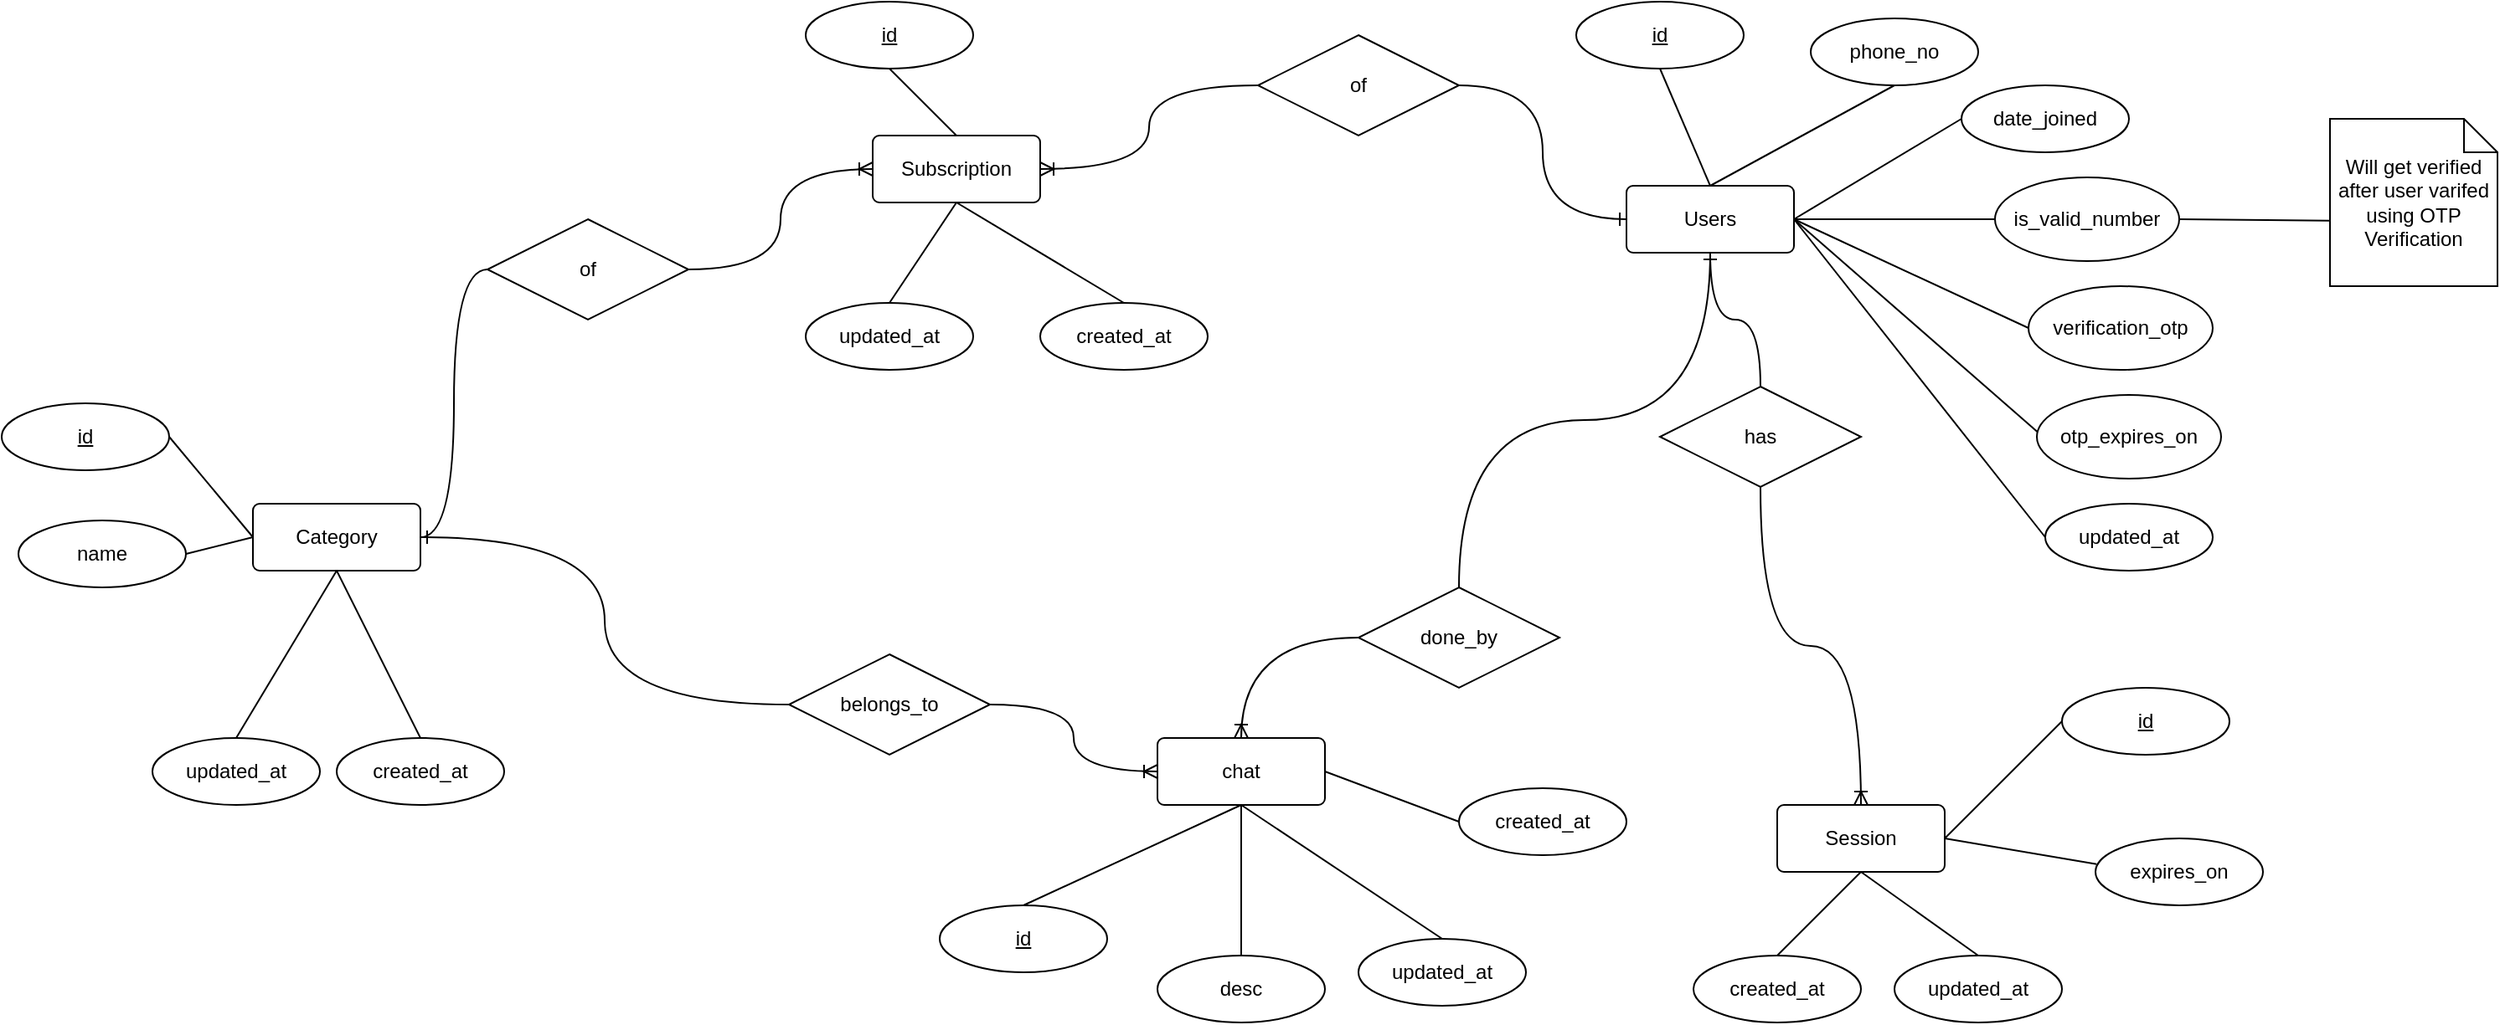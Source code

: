 <mxfile version="21.6.5" type="device" pages="2">
  <diagram name="ER Diagram" id="Hh0pTObOVg-dkkDKdGls">
    <mxGraphModel dx="2268" dy="820" grid="1" gridSize="10" guides="1" tooltips="1" connect="1" arrows="1" fold="1" page="1" pageScale="1" pageWidth="850" pageHeight="1100" math="0" shadow="0">
      <root>
        <mxCell id="0" />
        <mxCell id="1" parent="0" />
        <mxCell id="fbLT7RgLkFX68KHFFzmn-2" value="Users" style="rounded=1;arcSize=10;whiteSpace=wrap;html=1;align=center;" parent="1" vertex="1">
          <mxGeometry x="510" y="150" width="100" height="40" as="geometry" />
        </mxCell>
        <mxCell id="fbLT7RgLkFX68KHFFzmn-3" value="id" style="ellipse;whiteSpace=wrap;html=1;align=center;fontStyle=4;" parent="1" vertex="1">
          <mxGeometry x="480" y="40" width="100" height="40" as="geometry" />
        </mxCell>
        <mxCell id="fbLT7RgLkFX68KHFFzmn-4" value="phone_no" style="ellipse;whiteSpace=wrap;html=1;align=center;" parent="1" vertex="1">
          <mxGeometry x="620" y="50" width="100" height="40" as="geometry" />
        </mxCell>
        <mxCell id="fbLT7RgLkFX68KHFFzmn-5" value="date_joined" style="ellipse;whiteSpace=wrap;html=1;align=center;" parent="1" vertex="1">
          <mxGeometry x="710" y="90" width="100" height="40" as="geometry" />
        </mxCell>
        <mxCell id="fbLT7RgLkFX68KHFFzmn-9" value="" style="endArrow=none;html=1;rounded=0;entryX=0.5;entryY=1;entryDx=0;entryDy=0;" parent="1" target="fbLT7RgLkFX68KHFFzmn-3" edge="1">
          <mxGeometry width="50" height="50" relative="1" as="geometry">
            <mxPoint x="560" y="150" as="sourcePoint" />
            <mxPoint x="440" y="170" as="targetPoint" />
          </mxGeometry>
        </mxCell>
        <mxCell id="fbLT7RgLkFX68KHFFzmn-10" value="" style="endArrow=none;html=1;rounded=0;entryX=0.5;entryY=1;entryDx=0;entryDy=0;exitX=0.5;exitY=0;exitDx=0;exitDy=0;" parent="1" source="fbLT7RgLkFX68KHFFzmn-2" target="fbLT7RgLkFX68KHFFzmn-4" edge="1">
          <mxGeometry width="50" height="50" relative="1" as="geometry">
            <mxPoint x="565" y="157" as="sourcePoint" />
            <mxPoint x="540" y="90" as="targetPoint" />
          </mxGeometry>
        </mxCell>
        <mxCell id="fbLT7RgLkFX68KHFFzmn-11" value="" style="endArrow=none;html=1;rounded=0;entryX=0;entryY=0.5;entryDx=0;entryDy=0;exitX=1;exitY=0.5;exitDx=0;exitDy=0;" parent="1" source="fbLT7RgLkFX68KHFFzmn-2" target="fbLT7RgLkFX68KHFFzmn-5" edge="1">
          <mxGeometry width="50" height="50" relative="1" as="geometry">
            <mxPoint x="570" y="160" as="sourcePoint" />
            <mxPoint x="680" y="100" as="targetPoint" />
          </mxGeometry>
        </mxCell>
        <mxCell id="fbLT7RgLkFX68KHFFzmn-12" value="Session" style="rounded=1;arcSize=10;whiteSpace=wrap;html=1;align=center;" parent="1" vertex="1">
          <mxGeometry x="600" y="520" width="100" height="40" as="geometry" />
        </mxCell>
        <mxCell id="fbLT7RgLkFX68KHFFzmn-13" value="id" style="ellipse;whiteSpace=wrap;html=1;align=center;fontStyle=4;" parent="1" vertex="1">
          <mxGeometry x="770" y="450" width="100" height="40" as="geometry" />
        </mxCell>
        <mxCell id="fbLT7RgLkFX68KHFFzmn-15" value="has" style="shape=rhombus;perimeter=rhombusPerimeter;whiteSpace=wrap;html=1;align=center;" parent="1" vertex="1">
          <mxGeometry x="530" y="270" width="120" height="60" as="geometry" />
        </mxCell>
        <mxCell id="fbLT7RgLkFX68KHFFzmn-18" value="expires_on" style="ellipse;whiteSpace=wrap;html=1;align=center;" parent="1" vertex="1">
          <mxGeometry x="790" y="540" width="100" height="40" as="geometry" />
        </mxCell>
        <mxCell id="fbLT7RgLkFX68KHFFzmn-19" value="" style="endArrow=none;html=1;rounded=0;entryX=0;entryY=0.5;entryDx=0;entryDy=0;exitX=1;exitY=0.5;exitDx=0;exitDy=0;" parent="1" source="fbLT7RgLkFX68KHFFzmn-12" target="fbLT7RgLkFX68KHFFzmn-13" edge="1">
          <mxGeometry width="50" height="50" relative="1" as="geometry">
            <mxPoint x="580" y="240" as="sourcePoint" />
            <mxPoint x="690" y="180" as="targetPoint" />
          </mxGeometry>
        </mxCell>
        <mxCell id="fbLT7RgLkFX68KHFFzmn-20" value="" style="endArrow=none;html=1;rounded=0;entryX=0.007;entryY=0.385;entryDx=0;entryDy=0;exitX=1;exitY=0.5;exitDx=0;exitDy=0;entryPerimeter=0;" parent="1" source="fbLT7RgLkFX68KHFFzmn-12" target="fbLT7RgLkFX68KHFFzmn-18" edge="1">
          <mxGeometry width="50" height="50" relative="1" as="geometry">
            <mxPoint x="710" y="540" as="sourcePoint" />
            <mxPoint x="780" y="480" as="targetPoint" />
          </mxGeometry>
        </mxCell>
        <mxCell id="fbLT7RgLkFX68KHFFzmn-21" value="" style="edgeStyle=orthogonalEdgeStyle;fontSize=12;html=1;endArrow=ERoneToMany;rounded=0;entryX=0.5;entryY=0;entryDx=0;entryDy=0;exitX=0.5;exitY=1;exitDx=0;exitDy=0;curved=1;" parent="1" source="fbLT7RgLkFX68KHFFzmn-15" target="fbLT7RgLkFX68KHFFzmn-12" edge="1">
          <mxGeometry width="100" height="100" relative="1" as="geometry">
            <mxPoint x="560" y="380" as="sourcePoint" />
            <mxPoint x="660" y="280" as="targetPoint" />
          </mxGeometry>
        </mxCell>
        <mxCell id="fbLT7RgLkFX68KHFFzmn-23" value="" style="edgeStyle=orthogonalEdgeStyle;fontSize=12;html=1;endArrow=ERone;endFill=1;rounded=0;entryX=0.5;entryY=1;entryDx=0;entryDy=0;exitX=0.5;exitY=0;exitDx=0;exitDy=0;curved=1;" parent="1" source="fbLT7RgLkFX68KHFFzmn-15" target="fbLT7RgLkFX68KHFFzmn-2" edge="1">
          <mxGeometry width="100" height="100" relative="1" as="geometry">
            <mxPoint x="560" y="310" as="sourcePoint" />
            <mxPoint x="660" y="210" as="targetPoint" />
          </mxGeometry>
        </mxCell>
        <mxCell id="fbLT7RgLkFX68KHFFzmn-24" value="Category" style="rounded=1;arcSize=10;whiteSpace=wrap;html=1;align=center;" parent="1" vertex="1">
          <mxGeometry x="-310" y="340" width="100" height="40" as="geometry" />
        </mxCell>
        <mxCell id="fbLT7RgLkFX68KHFFzmn-25" value="id" style="ellipse;whiteSpace=wrap;html=1;align=center;fontStyle=4;" parent="1" vertex="1">
          <mxGeometry x="-460" y="280" width="100" height="40" as="geometry" />
        </mxCell>
        <mxCell id="fbLT7RgLkFX68KHFFzmn-26" value="" style="endArrow=none;html=1;rounded=0;entryX=1;entryY=0.5;entryDx=0;entryDy=0;exitX=0;exitY=0.5;exitDx=0;exitDy=0;" parent="1" source="fbLT7RgLkFX68KHFFzmn-24" target="fbLT7RgLkFX68KHFFzmn-25" edge="1">
          <mxGeometry width="50" height="50" relative="1" as="geometry">
            <mxPoint x="190" y="350" as="sourcePoint" />
            <mxPoint x="260" y="280" as="targetPoint" />
          </mxGeometry>
        </mxCell>
        <mxCell id="fbLT7RgLkFX68KHFFzmn-27" value="" style="endArrow=none;html=1;rounded=0;exitX=0;exitY=0.5;exitDx=0;exitDy=0;entryX=1;entryY=0.5;entryDx=0;entryDy=0;" parent="1" source="fbLT7RgLkFX68KHFFzmn-24" target="fbLT7RgLkFX68KHFFzmn-28" edge="1">
          <mxGeometry width="50" height="50" relative="1" as="geometry">
            <mxPoint x="190" y="350" as="sourcePoint" />
            <mxPoint x="-130" y="365" as="targetPoint" />
          </mxGeometry>
        </mxCell>
        <mxCell id="fbLT7RgLkFX68KHFFzmn-28" value="name" style="ellipse;whiteSpace=wrap;html=1;align=center;" parent="1" vertex="1">
          <mxGeometry x="-450" y="350" width="100" height="40" as="geometry" />
        </mxCell>
        <mxCell id="fbLT7RgLkFX68KHFFzmn-29" value="chat" style="rounded=1;arcSize=10;whiteSpace=wrap;html=1;align=center;" parent="1" vertex="1">
          <mxGeometry x="230" y="480" width="100" height="40" as="geometry" />
        </mxCell>
        <mxCell id="fbLT7RgLkFX68KHFFzmn-31" value="desc" style="ellipse;whiteSpace=wrap;html=1;align=center;" parent="1" vertex="1">
          <mxGeometry x="230" y="610" width="100" height="40" as="geometry" />
        </mxCell>
        <mxCell id="fbLT7RgLkFX68KHFFzmn-32" value="id" style="ellipse;whiteSpace=wrap;html=1;align=center;fontStyle=4;" parent="1" vertex="1">
          <mxGeometry x="100" y="580" width="100" height="40" as="geometry" />
        </mxCell>
        <mxCell id="fbLT7RgLkFX68KHFFzmn-33" value="" style="endArrow=none;html=1;rounded=0;entryX=0.5;entryY=0;entryDx=0;entryDy=0;exitX=0.5;exitY=1;exitDx=0;exitDy=0;" parent="1" source="fbLT7RgLkFX68KHFFzmn-29" target="fbLT7RgLkFX68KHFFzmn-32" edge="1">
          <mxGeometry width="50" height="50" relative="1" as="geometry">
            <mxPoint y="470" as="sourcePoint" />
            <mxPoint x="-50" y="410" as="targetPoint" />
          </mxGeometry>
        </mxCell>
        <mxCell id="fbLT7RgLkFX68KHFFzmn-35" value="" style="endArrow=none;html=1;rounded=0;entryX=0.5;entryY=0;entryDx=0;entryDy=0;exitX=0.5;exitY=1;exitDx=0;exitDy=0;" parent="1" source="fbLT7RgLkFX68KHFFzmn-29" target="fbLT7RgLkFX68KHFFzmn-31" edge="1">
          <mxGeometry width="50" height="50" relative="1" as="geometry">
            <mxPoint x="240" y="560" as="sourcePoint" />
            <mxPoint x="160" y="620" as="targetPoint" />
          </mxGeometry>
        </mxCell>
        <mxCell id="fbLT7RgLkFX68KHFFzmn-37" value="Subscription" style="rounded=1;arcSize=10;whiteSpace=wrap;html=1;align=center;" parent="1" vertex="1">
          <mxGeometry x="60" y="120" width="100" height="40" as="geometry" />
        </mxCell>
        <mxCell id="fbLT7RgLkFX68KHFFzmn-38" value="is_valid_number" style="ellipse;whiteSpace=wrap;html=1;align=center;" parent="1" vertex="1">
          <mxGeometry x="730" y="145" width="110" height="50" as="geometry" />
        </mxCell>
        <mxCell id="fbLT7RgLkFX68KHFFzmn-39" value="" style="endArrow=none;html=1;rounded=0;entryX=0;entryY=0.5;entryDx=0;entryDy=0;exitX=1;exitY=0.5;exitDx=0;exitDy=0;" parent="1" source="fbLT7RgLkFX68KHFFzmn-2" target="fbLT7RgLkFX68KHFFzmn-38" edge="1">
          <mxGeometry width="50" height="50" relative="1" as="geometry">
            <mxPoint x="620" y="180" as="sourcePoint" />
            <mxPoint x="720" y="120" as="targetPoint" />
          </mxGeometry>
        </mxCell>
        <mxCell id="fbLT7RgLkFX68KHFFzmn-40" value="Will get verified&lt;br&gt;after user varifed&lt;br&gt;using OTP Verification" style="shape=note;size=20;whiteSpace=wrap;html=1;" parent="1" vertex="1">
          <mxGeometry x="930" y="110" width="100" height="100" as="geometry" />
        </mxCell>
        <mxCell id="fbLT7RgLkFX68KHFFzmn-41" value="" style="endArrow=none;html=1;rounded=0;entryX=0.004;entryY=0.609;entryDx=0;entryDy=0;exitX=1;exitY=0.5;exitDx=0;exitDy=0;entryPerimeter=0;" parent="1" source="fbLT7RgLkFX68KHFFzmn-38" target="fbLT7RgLkFX68KHFFzmn-40" edge="1">
          <mxGeometry width="50" height="50" relative="1" as="geometry">
            <mxPoint x="620" y="180" as="sourcePoint" />
            <mxPoint x="730" y="180" as="targetPoint" />
          </mxGeometry>
        </mxCell>
        <mxCell id="fbLT7RgLkFX68KHFFzmn-44" value="id" style="ellipse;whiteSpace=wrap;html=1;align=center;fontStyle=4;" parent="1" vertex="1">
          <mxGeometry x="20" y="40" width="100" height="40" as="geometry" />
        </mxCell>
        <mxCell id="fbLT7RgLkFX68KHFFzmn-49" value="" style="endArrow=none;html=1;rounded=0;entryX=0.5;entryY=1;entryDx=0;entryDy=0;exitX=0.5;exitY=0;exitDx=0;exitDy=0;" parent="1" source="fbLT7RgLkFX68KHFFzmn-37" target="fbLT7RgLkFX68KHFFzmn-44" edge="1">
          <mxGeometry width="50" height="50" relative="1" as="geometry">
            <mxPoint x="200" y="160" as="sourcePoint" />
            <mxPoint x="230" y="60" as="targetPoint" />
          </mxGeometry>
        </mxCell>
        <mxCell id="fbLT7RgLkFX68KHFFzmn-50" value="of" style="shape=rhombus;perimeter=rhombusPerimeter;whiteSpace=wrap;html=1;align=center;" parent="1" vertex="1">
          <mxGeometry x="-170" y="170" width="120" height="60" as="geometry" />
        </mxCell>
        <mxCell id="fbLT7RgLkFX68KHFFzmn-51" value="" style="edgeStyle=orthogonalEdgeStyle;fontSize=12;html=1;endArrow=ERoneToMany;rounded=0;entryX=0;entryY=0.5;entryDx=0;entryDy=0;exitX=1;exitY=0.5;exitDx=0;exitDy=0;curved=1;" parent="1" source="fbLT7RgLkFX68KHFFzmn-50" target="fbLT7RgLkFX68KHFFzmn-37" edge="1">
          <mxGeometry width="100" height="100" relative="1" as="geometry">
            <mxPoint x="10" y="145" as="sourcePoint" />
            <mxPoint x="60" y="255" as="targetPoint" />
          </mxGeometry>
        </mxCell>
        <mxCell id="fbLT7RgLkFX68KHFFzmn-52" value="" style="edgeStyle=orthogonalEdgeStyle;fontSize=12;html=1;endArrow=ERone;endFill=1;rounded=0;entryX=1;entryY=0.5;entryDx=0;entryDy=0;curved=1;" parent="1" source="fbLT7RgLkFX68KHFFzmn-50" target="fbLT7RgLkFX68KHFFzmn-24" edge="1">
          <mxGeometry width="100" height="100" relative="1" as="geometry">
            <mxPoint x="-60" y="290.0" as="sourcePoint" />
            <mxPoint x="510" y="260" as="targetPoint" />
          </mxGeometry>
        </mxCell>
        <mxCell id="fbLT7RgLkFX68KHFFzmn-53" value="of" style="shape=rhombus;perimeter=rhombusPerimeter;whiteSpace=wrap;html=1;align=center;" parent="1" vertex="1">
          <mxGeometry x="290" y="60" width="120" height="60" as="geometry" />
        </mxCell>
        <mxCell id="fbLT7RgLkFX68KHFFzmn-54" value="" style="edgeStyle=orthogonalEdgeStyle;fontSize=12;html=1;endArrow=ERoneToMany;rounded=0;entryX=1;entryY=0.5;entryDx=0;entryDy=0;exitX=0;exitY=0.5;exitDx=0;exitDy=0;curved=1;" parent="1" source="fbLT7RgLkFX68KHFFzmn-53" target="fbLT7RgLkFX68KHFFzmn-37" edge="1">
          <mxGeometry width="100" height="100" relative="1" as="geometry">
            <mxPoint x="80" y="100" as="sourcePoint" />
            <mxPoint x="120" y="20" as="targetPoint" />
          </mxGeometry>
        </mxCell>
        <mxCell id="fbLT7RgLkFX68KHFFzmn-55" value="" style="edgeStyle=orthogonalEdgeStyle;fontSize=12;html=1;endArrow=ERone;rounded=0;entryX=0;entryY=0.5;entryDx=0;entryDy=0;exitX=1;exitY=0.5;exitDx=0;exitDy=0;curved=1;endFill=0;" parent="1" source="fbLT7RgLkFX68KHFFzmn-53" target="fbLT7RgLkFX68KHFFzmn-2" edge="1">
          <mxGeometry width="100" height="100" relative="1" as="geometry">
            <mxPoint x="400" y="250" as="sourcePoint" />
            <mxPoint x="360" y="210" as="targetPoint" />
          </mxGeometry>
        </mxCell>
        <mxCell id="fbLT7RgLkFX68KHFFzmn-57" value="belongs_to" style="shape=rhombus;perimeter=rhombusPerimeter;whiteSpace=wrap;html=1;align=center;" parent="1" vertex="1">
          <mxGeometry x="10" y="430" width="120" height="60" as="geometry" />
        </mxCell>
        <mxCell id="fbLT7RgLkFX68KHFFzmn-58" value="" style="edgeStyle=orthogonalEdgeStyle;fontSize=12;html=1;endArrow=ERoneToMany;rounded=0;entryX=0;entryY=0.5;entryDx=0;entryDy=0;exitX=1;exitY=0.5;exitDx=0;exitDy=0;curved=1;" parent="1" source="fbLT7RgLkFX68KHFFzmn-57" target="fbLT7RgLkFX68KHFFzmn-29" edge="1">
          <mxGeometry width="100" height="100" relative="1" as="geometry">
            <mxPoint x="350" y="180" as="sourcePoint" />
            <mxPoint x="310" y="270" as="targetPoint" />
          </mxGeometry>
        </mxCell>
        <mxCell id="fbLT7RgLkFX68KHFFzmn-60" value="" style="edgeStyle=orthogonalEdgeStyle;fontSize=12;html=1;endArrow=ERone;endFill=1;rounded=0;entryX=1;entryY=0.5;entryDx=0;entryDy=0;curved=1;exitX=0;exitY=0.5;exitDx=0;exitDy=0;" parent="1" source="fbLT7RgLkFX68KHFFzmn-57" target="fbLT7RgLkFX68KHFFzmn-24" edge="1">
          <mxGeometry width="100" height="100" relative="1" as="geometry">
            <mxPoint x="-170" y="460" as="sourcePoint" />
            <mxPoint x="-200" y="370" as="targetPoint" />
          </mxGeometry>
        </mxCell>
        <mxCell id="fbLT7RgLkFX68KHFFzmn-62" value="done_by" style="shape=rhombus;perimeter=rhombusPerimeter;whiteSpace=wrap;html=1;align=center;" parent="1" vertex="1">
          <mxGeometry x="350" y="390" width="120" height="60" as="geometry" />
        </mxCell>
        <mxCell id="fbLT7RgLkFX68KHFFzmn-63" value="" style="edgeStyle=orthogonalEdgeStyle;fontSize=12;html=1;endArrow=ERoneToMany;rounded=0;entryX=0.5;entryY=0;entryDx=0;entryDy=0;exitX=0;exitY=0.5;exitDx=0;exitDy=0;curved=1;" parent="1" source="fbLT7RgLkFX68KHFFzmn-62" target="fbLT7RgLkFX68KHFFzmn-29" edge="1">
          <mxGeometry width="100" height="100" relative="1" as="geometry">
            <mxPoint x="140" y="470" as="sourcePoint" />
            <mxPoint x="190" y="540" as="targetPoint" />
          </mxGeometry>
        </mxCell>
        <mxCell id="fbLT7RgLkFX68KHFFzmn-64" value="" style="edgeStyle=orthogonalEdgeStyle;fontSize=12;html=1;endArrow=ERone;rounded=0;entryX=0.5;entryY=1;entryDx=0;entryDy=0;exitX=0.5;exitY=0;exitDx=0;exitDy=0;curved=1;endFill=0;" parent="1" source="fbLT7RgLkFX68KHFFzmn-62" target="fbLT7RgLkFX68KHFFzmn-2" edge="1">
          <mxGeometry width="100" height="100" relative="1" as="geometry">
            <mxPoint x="470" y="180" as="sourcePoint" />
            <mxPoint x="520" y="180" as="targetPoint" />
          </mxGeometry>
        </mxCell>
        <mxCell id="fbLT7RgLkFX68KHFFzmn-67" value="verification_otp" style="ellipse;whiteSpace=wrap;html=1;align=center;" parent="1" vertex="1">
          <mxGeometry x="750" y="210" width="110" height="50" as="geometry" />
        </mxCell>
        <mxCell id="fbLT7RgLkFX68KHFFzmn-68" value="" style="endArrow=none;html=1;rounded=0;entryX=0;entryY=0.5;entryDx=0;entryDy=0;exitX=1;exitY=0.5;exitDx=0;exitDy=0;" parent="1" source="fbLT7RgLkFX68KHFFzmn-2" target="fbLT7RgLkFX68KHFFzmn-67" edge="1">
          <mxGeometry width="50" height="50" relative="1" as="geometry">
            <mxPoint x="850" y="180" as="sourcePoint" />
            <mxPoint x="930" y="201" as="targetPoint" />
          </mxGeometry>
        </mxCell>
        <mxCell id="fbLT7RgLkFX68KHFFzmn-69" value="otp_expires_on" style="ellipse;whiteSpace=wrap;html=1;align=center;" parent="1" vertex="1">
          <mxGeometry x="755" y="275" width="110" height="50" as="geometry" />
        </mxCell>
        <mxCell id="fbLT7RgLkFX68KHFFzmn-70" value="" style="endArrow=none;html=1;rounded=0;entryX=0.005;entryY=0.445;entryDx=0;entryDy=0;exitX=1;exitY=0.5;exitDx=0;exitDy=0;entryPerimeter=0;" parent="1" source="fbLT7RgLkFX68KHFFzmn-2" target="fbLT7RgLkFX68KHFFzmn-69" edge="1">
          <mxGeometry width="50" height="50" relative="1" as="geometry">
            <mxPoint x="620" y="180" as="sourcePoint" />
            <mxPoint x="760" y="245" as="targetPoint" />
          </mxGeometry>
        </mxCell>
        <mxCell id="VXL6C9fC7yEQJcrxJC6d-1" value="updated_at" style="ellipse;whiteSpace=wrap;html=1;align=center;" parent="1" vertex="1">
          <mxGeometry x="760" y="340" width="100" height="40" as="geometry" />
        </mxCell>
        <mxCell id="VXL6C9fC7yEQJcrxJC6d-2" value="" style="endArrow=none;html=1;rounded=0;entryX=0;entryY=0.5;entryDx=0;entryDy=0;exitX=1;exitY=0.5;exitDx=0;exitDy=0;" parent="1" source="fbLT7RgLkFX68KHFFzmn-2" target="VXL6C9fC7yEQJcrxJC6d-1" edge="1">
          <mxGeometry width="50" height="50" relative="1" as="geometry">
            <mxPoint x="620" y="180" as="sourcePoint" />
            <mxPoint x="766" y="307" as="targetPoint" />
          </mxGeometry>
        </mxCell>
        <mxCell id="7ikagVN8fMFolyNM9ogZ-1" value="created_at" style="ellipse;whiteSpace=wrap;html=1;align=center;" parent="1" vertex="1">
          <mxGeometry x="550" y="610" width="100" height="40" as="geometry" />
        </mxCell>
        <mxCell id="7ikagVN8fMFolyNM9ogZ-2" value="" style="endArrow=none;html=1;rounded=0;entryX=0.5;entryY=0;entryDx=0;entryDy=0;exitX=0.5;exitY=1;exitDx=0;exitDy=0;" parent="1" source="fbLT7RgLkFX68KHFFzmn-12" target="7ikagVN8fMFolyNM9ogZ-1" edge="1">
          <mxGeometry width="50" height="50" relative="1" as="geometry">
            <mxPoint x="710" y="550" as="sourcePoint" />
            <mxPoint x="801" y="565" as="targetPoint" />
          </mxGeometry>
        </mxCell>
        <mxCell id="7ikagVN8fMFolyNM9ogZ-3" value="updated_at" style="ellipse;whiteSpace=wrap;html=1;align=center;" parent="1" vertex="1">
          <mxGeometry x="670" y="610" width="100" height="40" as="geometry" />
        </mxCell>
        <mxCell id="7ikagVN8fMFolyNM9ogZ-4" value="" style="endArrow=none;html=1;rounded=0;entryX=0.5;entryY=0;entryDx=0;entryDy=0;exitX=0.5;exitY=1;exitDx=0;exitDy=0;" parent="1" source="fbLT7RgLkFX68KHFFzmn-12" target="7ikagVN8fMFolyNM9ogZ-3" edge="1">
          <mxGeometry width="50" height="50" relative="1" as="geometry">
            <mxPoint x="710" y="550" as="sourcePoint" />
            <mxPoint x="800" y="630" as="targetPoint" />
          </mxGeometry>
        </mxCell>
        <mxCell id="7ikagVN8fMFolyNM9ogZ-5" value="created_at" style="ellipse;whiteSpace=wrap;html=1;align=center;" parent="1" vertex="1">
          <mxGeometry x="410" y="510" width="100" height="40" as="geometry" />
        </mxCell>
        <mxCell id="7ikagVN8fMFolyNM9ogZ-6" value="updated_at" style="ellipse;whiteSpace=wrap;html=1;align=center;" parent="1" vertex="1">
          <mxGeometry x="350" y="600" width="100" height="40" as="geometry" />
        </mxCell>
        <mxCell id="7ikagVN8fMFolyNM9ogZ-8" value="" style="endArrow=none;html=1;rounded=0;entryX=1;entryY=0.5;entryDx=0;entryDy=0;exitX=0;exitY=0.5;exitDx=0;exitDy=0;" parent="1" source="7ikagVN8fMFolyNM9ogZ-5" target="fbLT7RgLkFX68KHFFzmn-29" edge="1">
          <mxGeometry width="50" height="50" relative="1" as="geometry">
            <mxPoint x="660" y="570" as="sourcePoint" />
            <mxPoint x="610" y="620" as="targetPoint" />
          </mxGeometry>
        </mxCell>
        <mxCell id="7ikagVN8fMFolyNM9ogZ-9" value="" style="endArrow=none;html=1;rounded=0;entryX=0.5;entryY=1;entryDx=0;entryDy=0;exitX=0.5;exitY=0;exitDx=0;exitDy=0;" parent="1" source="7ikagVN8fMFolyNM9ogZ-6" target="fbLT7RgLkFX68KHFFzmn-29" edge="1">
          <mxGeometry width="50" height="50" relative="1" as="geometry">
            <mxPoint x="435" y="510" as="sourcePoint" />
            <mxPoint x="340" y="510" as="targetPoint" />
          </mxGeometry>
        </mxCell>
        <mxCell id="7ikagVN8fMFolyNM9ogZ-10" value="updated_at" style="ellipse;whiteSpace=wrap;html=1;align=center;" parent="1" vertex="1">
          <mxGeometry x="-370" y="480" width="100" height="40" as="geometry" />
        </mxCell>
        <mxCell id="7ikagVN8fMFolyNM9ogZ-11" value="created_at" style="ellipse;whiteSpace=wrap;html=1;align=center;" parent="1" vertex="1">
          <mxGeometry x="-260" y="480" width="100" height="40" as="geometry" />
        </mxCell>
        <mxCell id="7ikagVN8fMFolyNM9ogZ-12" value="" style="endArrow=none;html=1;rounded=0;entryX=0.5;entryY=1;entryDx=0;entryDy=0;exitX=0.5;exitY=0;exitDx=0;exitDy=0;" parent="1" source="7ikagVN8fMFolyNM9ogZ-11" target="fbLT7RgLkFX68KHFFzmn-24" edge="1">
          <mxGeometry width="50" height="50" relative="1" as="geometry">
            <mxPoint x="-130" y="600" as="sourcePoint" />
            <mxPoint x="-250" y="520" as="targetPoint" />
          </mxGeometry>
        </mxCell>
        <mxCell id="7ikagVN8fMFolyNM9ogZ-13" value="" style="endArrow=none;html=1;rounded=0;entryX=0.5;entryY=1;entryDx=0;entryDy=0;exitX=0.5;exitY=0;exitDx=0;exitDy=0;" parent="1" source="7ikagVN8fMFolyNM9ogZ-10" target="fbLT7RgLkFX68KHFFzmn-24" edge="1">
          <mxGeometry width="50" height="50" relative="1" as="geometry">
            <mxPoint x="-300" y="520" as="sourcePoint" />
            <mxPoint x="-250" y="390" as="targetPoint" />
          </mxGeometry>
        </mxCell>
        <mxCell id="7ikagVN8fMFolyNM9ogZ-14" value="created_at" style="ellipse;whiteSpace=wrap;html=1;align=center;" parent="1" vertex="1">
          <mxGeometry x="160" y="220" width="100" height="40" as="geometry" />
        </mxCell>
        <mxCell id="7ikagVN8fMFolyNM9ogZ-15" value="updated_at" style="ellipse;whiteSpace=wrap;html=1;align=center;" parent="1" vertex="1">
          <mxGeometry x="20" y="220" width="100" height="40" as="geometry" />
        </mxCell>
        <mxCell id="7ikagVN8fMFolyNM9ogZ-16" value="" style="endArrow=none;html=1;rounded=0;entryX=0.5;entryY=1;entryDx=0;entryDy=0;exitX=0.5;exitY=0;exitDx=0;exitDy=0;" parent="1" source="7ikagVN8fMFolyNM9ogZ-15" target="fbLT7RgLkFX68KHFFzmn-37" edge="1">
          <mxGeometry width="50" height="50" relative="1" as="geometry">
            <mxPoint x="-200" y="560" as="sourcePoint" />
            <mxPoint x="-250" y="460" as="targetPoint" />
          </mxGeometry>
        </mxCell>
        <mxCell id="7ikagVN8fMFolyNM9ogZ-17" value="" style="endArrow=none;html=1;rounded=0;entryX=0.5;entryY=1;entryDx=0;entryDy=0;exitX=0.5;exitY=0;exitDx=0;exitDy=0;" parent="1" source="7ikagVN8fMFolyNM9ogZ-14" target="fbLT7RgLkFX68KHFFzmn-37" edge="1">
          <mxGeometry width="50" height="50" relative="1" as="geometry">
            <mxPoint x="90" y="250" as="sourcePoint" />
            <mxPoint x="120" y="170" as="targetPoint" />
          </mxGeometry>
        </mxCell>
      </root>
    </mxGraphModel>
  </diagram>
  <diagram id="25Knav5YUOCQCGwPaFLC" name="Relational Table">
    <mxGraphModel dx="-32" dy="965" grid="1" gridSize="10" guides="1" tooltips="1" connect="1" arrows="1" fold="1" page="1" pageScale="1" pageWidth="850" pageHeight="1100" math="0" shadow="0">
      <root>
        <mxCell id="0" />
        <mxCell id="1" parent="0" />
        <mxCell id="Vl-H18HSHyZU2_3Bycjs-49" value="User" style="shape=table;startSize=30;container=1;collapsible=1;childLayout=tableLayout;fixedRows=1;rowLines=0;fontStyle=1;align=center;resizeLast=1;html=1;" vertex="1" parent="1">
          <mxGeometry x="2390" y="150" width="180" height="240" as="geometry" />
        </mxCell>
        <mxCell id="Vl-H18HSHyZU2_3Bycjs-50" value="" style="shape=tableRow;horizontal=0;startSize=0;swimlaneHead=0;swimlaneBody=0;fillColor=none;collapsible=0;dropTarget=0;points=[[0,0.5],[1,0.5]];portConstraint=eastwest;top=0;left=0;right=0;bottom=1;" vertex="1" parent="Vl-H18HSHyZU2_3Bycjs-49">
          <mxGeometry y="30" width="180" height="30" as="geometry" />
        </mxCell>
        <mxCell id="Vl-H18HSHyZU2_3Bycjs-51" value="PK" style="shape=partialRectangle;connectable=0;fillColor=none;top=0;left=0;bottom=0;right=0;fontStyle=1;overflow=hidden;whiteSpace=wrap;html=1;" vertex="1" parent="Vl-H18HSHyZU2_3Bycjs-50">
          <mxGeometry width="30" height="30" as="geometry">
            <mxRectangle width="30" height="30" as="alternateBounds" />
          </mxGeometry>
        </mxCell>
        <mxCell id="Vl-H18HSHyZU2_3Bycjs-52" value="id" style="shape=partialRectangle;connectable=0;fillColor=none;top=0;left=0;bottom=0;right=0;align=left;spacingLeft=6;fontStyle=5;overflow=hidden;whiteSpace=wrap;html=1;" vertex="1" parent="Vl-H18HSHyZU2_3Bycjs-50">
          <mxGeometry x="30" width="150" height="30" as="geometry">
            <mxRectangle width="150" height="30" as="alternateBounds" />
          </mxGeometry>
        </mxCell>
        <mxCell id="Vl-H18HSHyZU2_3Bycjs-53" value="" style="shape=tableRow;horizontal=0;startSize=0;swimlaneHead=0;swimlaneBody=0;fillColor=none;collapsible=0;dropTarget=0;points=[[0,0.5],[1,0.5]];portConstraint=eastwest;top=0;left=0;right=0;bottom=0;" vertex="1" parent="Vl-H18HSHyZU2_3Bycjs-49">
          <mxGeometry y="60" width="180" height="30" as="geometry" />
        </mxCell>
        <mxCell id="Vl-H18HSHyZU2_3Bycjs-54" value="" style="shape=partialRectangle;connectable=0;fillColor=none;top=0;left=0;bottom=0;right=0;editable=1;overflow=hidden;whiteSpace=wrap;html=1;" vertex="1" parent="Vl-H18HSHyZU2_3Bycjs-53">
          <mxGeometry width="30" height="30" as="geometry">
            <mxRectangle width="30" height="30" as="alternateBounds" />
          </mxGeometry>
        </mxCell>
        <mxCell id="Vl-H18HSHyZU2_3Bycjs-55" value="phone_no" style="shape=partialRectangle;connectable=0;fillColor=none;top=0;left=0;bottom=0;right=0;align=left;spacingLeft=6;overflow=hidden;whiteSpace=wrap;html=1;" vertex="1" parent="Vl-H18HSHyZU2_3Bycjs-53">
          <mxGeometry x="30" width="150" height="30" as="geometry">
            <mxRectangle width="150" height="30" as="alternateBounds" />
          </mxGeometry>
        </mxCell>
        <mxCell id="Vl-H18HSHyZU2_3Bycjs-56" value="" style="shape=tableRow;horizontal=0;startSize=0;swimlaneHead=0;swimlaneBody=0;fillColor=none;collapsible=0;dropTarget=0;points=[[0,0.5],[1,0.5]];portConstraint=eastwest;top=0;left=0;right=0;bottom=0;" vertex="1" parent="Vl-H18HSHyZU2_3Bycjs-49">
          <mxGeometry y="90" width="180" height="30" as="geometry" />
        </mxCell>
        <mxCell id="Vl-H18HSHyZU2_3Bycjs-57" value="" style="shape=partialRectangle;connectable=0;fillColor=none;top=0;left=0;bottom=0;right=0;editable=1;overflow=hidden;whiteSpace=wrap;html=1;" vertex="1" parent="Vl-H18HSHyZU2_3Bycjs-56">
          <mxGeometry width="30" height="30" as="geometry">
            <mxRectangle width="30" height="30" as="alternateBounds" />
          </mxGeometry>
        </mxCell>
        <mxCell id="Vl-H18HSHyZU2_3Bycjs-58" value="date_joined" style="shape=partialRectangle;connectable=0;fillColor=none;top=0;left=0;bottom=0;right=0;align=left;spacingLeft=6;overflow=hidden;whiteSpace=wrap;html=1;" vertex="1" parent="Vl-H18HSHyZU2_3Bycjs-56">
          <mxGeometry x="30" width="150" height="30" as="geometry">
            <mxRectangle width="150" height="30" as="alternateBounds" />
          </mxGeometry>
        </mxCell>
        <mxCell id="Vl-H18HSHyZU2_3Bycjs-59" value="" style="shape=tableRow;horizontal=0;startSize=0;swimlaneHead=0;swimlaneBody=0;fillColor=none;collapsible=0;dropTarget=0;points=[[0,0.5],[1,0.5]];portConstraint=eastwest;top=0;left=0;right=0;bottom=0;" vertex="1" parent="Vl-H18HSHyZU2_3Bycjs-49">
          <mxGeometry y="120" width="180" height="30" as="geometry" />
        </mxCell>
        <mxCell id="Vl-H18HSHyZU2_3Bycjs-60" value="" style="shape=partialRectangle;connectable=0;fillColor=none;top=0;left=0;bottom=0;right=0;editable=1;overflow=hidden;whiteSpace=wrap;html=1;" vertex="1" parent="Vl-H18HSHyZU2_3Bycjs-59">
          <mxGeometry width="30" height="30" as="geometry">
            <mxRectangle width="30" height="30" as="alternateBounds" />
          </mxGeometry>
        </mxCell>
        <mxCell id="Vl-H18HSHyZU2_3Bycjs-61" value="is_valid_number" style="shape=partialRectangle;connectable=0;fillColor=none;top=0;left=0;bottom=0;right=0;align=left;spacingLeft=6;overflow=hidden;whiteSpace=wrap;html=1;" vertex="1" parent="Vl-H18HSHyZU2_3Bycjs-59">
          <mxGeometry x="30" width="150" height="30" as="geometry">
            <mxRectangle width="150" height="30" as="alternateBounds" />
          </mxGeometry>
        </mxCell>
        <mxCell id="Vl-H18HSHyZU2_3Bycjs-64" value="" style="shape=tableRow;horizontal=0;startSize=0;swimlaneHead=0;swimlaneBody=0;fillColor=none;collapsible=0;dropTarget=0;points=[[0,0.5],[1,0.5]];portConstraint=eastwest;top=0;left=0;right=0;bottom=0;" vertex="1" parent="Vl-H18HSHyZU2_3Bycjs-49">
          <mxGeometry y="150" width="180" height="30" as="geometry" />
        </mxCell>
        <mxCell id="Vl-H18HSHyZU2_3Bycjs-65" value="" style="shape=partialRectangle;connectable=0;fillColor=none;top=0;left=0;bottom=0;right=0;editable=1;overflow=hidden;" vertex="1" parent="Vl-H18HSHyZU2_3Bycjs-64">
          <mxGeometry width="30" height="30" as="geometry">
            <mxRectangle width="30" height="30" as="alternateBounds" />
          </mxGeometry>
        </mxCell>
        <mxCell id="Vl-H18HSHyZU2_3Bycjs-66" value="varification_otp" style="shape=partialRectangle;connectable=0;fillColor=none;top=0;left=0;bottom=0;right=0;align=left;spacingLeft=6;overflow=hidden;" vertex="1" parent="Vl-H18HSHyZU2_3Bycjs-64">
          <mxGeometry x="30" width="150" height="30" as="geometry">
            <mxRectangle width="150" height="30" as="alternateBounds" />
          </mxGeometry>
        </mxCell>
        <mxCell id="Vl-H18HSHyZU2_3Bycjs-67" value="" style="shape=tableRow;horizontal=0;startSize=0;swimlaneHead=0;swimlaneBody=0;fillColor=none;collapsible=0;dropTarget=0;points=[[0,0.5],[1,0.5]];portConstraint=eastwest;top=0;left=0;right=0;bottom=0;" vertex="1" parent="Vl-H18HSHyZU2_3Bycjs-49">
          <mxGeometry y="180" width="180" height="30" as="geometry" />
        </mxCell>
        <mxCell id="Vl-H18HSHyZU2_3Bycjs-68" value="" style="shape=partialRectangle;connectable=0;fillColor=none;top=0;left=0;bottom=0;right=0;editable=1;overflow=hidden;" vertex="1" parent="Vl-H18HSHyZU2_3Bycjs-67">
          <mxGeometry width="30" height="30" as="geometry">
            <mxRectangle width="30" height="30" as="alternateBounds" />
          </mxGeometry>
        </mxCell>
        <mxCell id="Vl-H18HSHyZU2_3Bycjs-69" value="otp_expires_on" style="shape=partialRectangle;connectable=0;fillColor=none;top=0;left=0;bottom=0;right=0;align=left;spacingLeft=6;overflow=hidden;" vertex="1" parent="Vl-H18HSHyZU2_3Bycjs-67">
          <mxGeometry x="30" width="150" height="30" as="geometry">
            <mxRectangle width="150" height="30" as="alternateBounds" />
          </mxGeometry>
        </mxCell>
        <mxCell id="Vl-H18HSHyZU2_3Bycjs-132" value="" style="shape=tableRow;horizontal=0;startSize=0;swimlaneHead=0;swimlaneBody=0;fillColor=none;collapsible=0;dropTarget=0;points=[[0,0.5],[1,0.5]];portConstraint=eastwest;top=0;left=0;right=0;bottom=0;" vertex="1" parent="Vl-H18HSHyZU2_3Bycjs-49">
          <mxGeometry y="210" width="180" height="30" as="geometry" />
        </mxCell>
        <mxCell id="Vl-H18HSHyZU2_3Bycjs-133" value="" style="shape=partialRectangle;connectable=0;fillColor=none;top=0;left=0;bottom=0;right=0;editable=1;overflow=hidden;" vertex="1" parent="Vl-H18HSHyZU2_3Bycjs-132">
          <mxGeometry width="30" height="30" as="geometry">
            <mxRectangle width="30" height="30" as="alternateBounds" />
          </mxGeometry>
        </mxCell>
        <mxCell id="Vl-H18HSHyZU2_3Bycjs-134" value="updated_at" style="shape=partialRectangle;connectable=0;fillColor=none;top=0;left=0;bottom=0;right=0;align=left;spacingLeft=6;overflow=hidden;" vertex="1" parent="Vl-H18HSHyZU2_3Bycjs-132">
          <mxGeometry x="30" width="150" height="30" as="geometry">
            <mxRectangle width="150" height="30" as="alternateBounds" />
          </mxGeometry>
        </mxCell>
        <mxCell id="Vl-H18HSHyZU2_3Bycjs-70" value="Session" style="shape=table;startSize=30;container=1;collapsible=1;childLayout=tableLayout;fixedRows=1;rowLines=0;fontStyle=1;align=center;resizeLast=1;html=1;" vertex="1" parent="1">
          <mxGeometry x="2210" y="530" width="180" height="180" as="geometry" />
        </mxCell>
        <mxCell id="Vl-H18HSHyZU2_3Bycjs-71" value="" style="shape=tableRow;horizontal=0;startSize=0;swimlaneHead=0;swimlaneBody=0;fillColor=none;collapsible=0;dropTarget=0;points=[[0,0.5],[1,0.5]];portConstraint=eastwest;top=0;left=0;right=0;bottom=1;" vertex="1" parent="Vl-H18HSHyZU2_3Bycjs-70">
          <mxGeometry y="30" width="180" height="30" as="geometry" />
        </mxCell>
        <mxCell id="Vl-H18HSHyZU2_3Bycjs-72" value="PK" style="shape=partialRectangle;connectable=0;fillColor=none;top=0;left=0;bottom=0;right=0;fontStyle=1;overflow=hidden;whiteSpace=wrap;html=1;" vertex="1" parent="Vl-H18HSHyZU2_3Bycjs-71">
          <mxGeometry width="30" height="30" as="geometry">
            <mxRectangle width="30" height="30" as="alternateBounds" />
          </mxGeometry>
        </mxCell>
        <mxCell id="Vl-H18HSHyZU2_3Bycjs-73" value="id" style="shape=partialRectangle;connectable=0;fillColor=none;top=0;left=0;bottom=0;right=0;align=left;spacingLeft=6;fontStyle=5;overflow=hidden;whiteSpace=wrap;html=1;" vertex="1" parent="Vl-H18HSHyZU2_3Bycjs-71">
          <mxGeometry x="30" width="150" height="30" as="geometry">
            <mxRectangle width="150" height="30" as="alternateBounds" />
          </mxGeometry>
        </mxCell>
        <mxCell id="Vl-H18HSHyZU2_3Bycjs-77" value="" style="shape=tableRow;horizontal=0;startSize=0;swimlaneHead=0;swimlaneBody=0;fillColor=none;collapsible=0;dropTarget=0;points=[[0,0.5],[1,0.5]];portConstraint=eastwest;top=0;left=0;right=0;bottom=0;" vertex="1" parent="Vl-H18HSHyZU2_3Bycjs-70">
          <mxGeometry y="60" width="180" height="30" as="geometry" />
        </mxCell>
        <mxCell id="Vl-H18HSHyZU2_3Bycjs-78" value="FK1" style="shape=partialRectangle;connectable=0;fillColor=none;top=0;left=0;bottom=0;right=0;editable=1;overflow=hidden;whiteSpace=wrap;html=1;" vertex="1" parent="Vl-H18HSHyZU2_3Bycjs-77">
          <mxGeometry width="30" height="30" as="geometry">
            <mxRectangle width="30" height="30" as="alternateBounds" />
          </mxGeometry>
        </mxCell>
        <mxCell id="Vl-H18HSHyZU2_3Bycjs-79" value="user_id: User" style="shape=partialRectangle;connectable=0;fillColor=none;top=0;left=0;bottom=0;right=0;align=left;spacingLeft=6;overflow=hidden;whiteSpace=wrap;html=1;" vertex="1" parent="Vl-H18HSHyZU2_3Bycjs-77">
          <mxGeometry x="30" width="150" height="30" as="geometry">
            <mxRectangle width="150" height="30" as="alternateBounds" />
          </mxGeometry>
        </mxCell>
        <mxCell id="Vl-H18HSHyZU2_3Bycjs-74" value="" style="shape=tableRow;horizontal=0;startSize=0;swimlaneHead=0;swimlaneBody=0;fillColor=none;collapsible=0;dropTarget=0;points=[[0,0.5],[1,0.5]];portConstraint=eastwest;top=0;left=0;right=0;bottom=0;" vertex="1" parent="Vl-H18HSHyZU2_3Bycjs-70">
          <mxGeometry y="90" width="180" height="30" as="geometry" />
        </mxCell>
        <mxCell id="Vl-H18HSHyZU2_3Bycjs-75" value="" style="shape=partialRectangle;connectable=0;fillColor=none;top=0;left=0;bottom=0;right=0;editable=1;overflow=hidden;whiteSpace=wrap;html=1;" vertex="1" parent="Vl-H18HSHyZU2_3Bycjs-74">
          <mxGeometry width="30" height="30" as="geometry">
            <mxRectangle width="30" height="30" as="alternateBounds" />
          </mxGeometry>
        </mxCell>
        <mxCell id="Vl-H18HSHyZU2_3Bycjs-76" value="expires_on" style="shape=partialRectangle;connectable=0;fillColor=none;top=0;left=0;bottom=0;right=0;align=left;spacingLeft=6;overflow=hidden;whiteSpace=wrap;html=1;" vertex="1" parent="Vl-H18HSHyZU2_3Bycjs-74">
          <mxGeometry x="30" width="150" height="30" as="geometry">
            <mxRectangle width="150" height="30" as="alternateBounds" />
          </mxGeometry>
        </mxCell>
        <mxCell id="Vl-H18HSHyZU2_3Bycjs-135" value="" style="shape=tableRow;horizontal=0;startSize=0;swimlaneHead=0;swimlaneBody=0;fillColor=none;collapsible=0;dropTarget=0;points=[[0,0.5],[1,0.5]];portConstraint=eastwest;top=0;left=0;right=0;bottom=0;" vertex="1" parent="Vl-H18HSHyZU2_3Bycjs-70">
          <mxGeometry y="120" width="180" height="30" as="geometry" />
        </mxCell>
        <mxCell id="Vl-H18HSHyZU2_3Bycjs-136" value="" style="shape=partialRectangle;connectable=0;fillColor=none;top=0;left=0;bottom=0;right=0;editable=1;overflow=hidden;" vertex="1" parent="Vl-H18HSHyZU2_3Bycjs-135">
          <mxGeometry width="30" height="30" as="geometry">
            <mxRectangle width="30" height="30" as="alternateBounds" />
          </mxGeometry>
        </mxCell>
        <mxCell id="Vl-H18HSHyZU2_3Bycjs-137" value="created_at" style="shape=partialRectangle;connectable=0;fillColor=none;top=0;left=0;bottom=0;right=0;align=left;spacingLeft=6;overflow=hidden;" vertex="1" parent="Vl-H18HSHyZU2_3Bycjs-135">
          <mxGeometry x="30" width="150" height="30" as="geometry">
            <mxRectangle width="150" height="30" as="alternateBounds" />
          </mxGeometry>
        </mxCell>
        <mxCell id="Vl-H18HSHyZU2_3Bycjs-138" value="" style="shape=tableRow;horizontal=0;startSize=0;swimlaneHead=0;swimlaneBody=0;fillColor=none;collapsible=0;dropTarget=0;points=[[0,0.5],[1,0.5]];portConstraint=eastwest;top=0;left=0;right=0;bottom=0;" vertex="1" parent="Vl-H18HSHyZU2_3Bycjs-70">
          <mxGeometry y="150" width="180" height="30" as="geometry" />
        </mxCell>
        <mxCell id="Vl-H18HSHyZU2_3Bycjs-139" value="" style="shape=partialRectangle;connectable=0;fillColor=none;top=0;left=0;bottom=0;right=0;editable=1;overflow=hidden;" vertex="1" parent="Vl-H18HSHyZU2_3Bycjs-138">
          <mxGeometry width="30" height="30" as="geometry">
            <mxRectangle width="30" height="30" as="alternateBounds" />
          </mxGeometry>
        </mxCell>
        <mxCell id="Vl-H18HSHyZU2_3Bycjs-140" value="updated_at" style="shape=partialRectangle;connectable=0;fillColor=none;top=0;left=0;bottom=0;right=0;align=left;spacingLeft=6;overflow=hidden;" vertex="1" parent="Vl-H18HSHyZU2_3Bycjs-138">
          <mxGeometry x="30" width="150" height="30" as="geometry">
            <mxRectangle width="150" height="30" as="alternateBounds" />
          </mxGeometry>
        </mxCell>
        <mxCell id="Vl-H18HSHyZU2_3Bycjs-89" value="Chat" style="shape=table;startSize=30;container=1;collapsible=1;childLayout=tableLayout;fixedRows=1;rowLines=0;fontStyle=1;align=center;resizeLast=1;html=1;" vertex="1" parent="1">
          <mxGeometry x="1910" y="530" width="180" height="210" as="geometry" />
        </mxCell>
        <mxCell id="Vl-H18HSHyZU2_3Bycjs-90" value="" style="shape=tableRow;horizontal=0;startSize=0;swimlaneHead=0;swimlaneBody=0;fillColor=none;collapsible=0;dropTarget=0;points=[[0,0.5],[1,0.5]];portConstraint=eastwest;top=0;left=0;right=0;bottom=1;" vertex="1" parent="Vl-H18HSHyZU2_3Bycjs-89">
          <mxGeometry y="30" width="180" height="30" as="geometry" />
        </mxCell>
        <mxCell id="Vl-H18HSHyZU2_3Bycjs-91" value="PK" style="shape=partialRectangle;connectable=0;fillColor=none;top=0;left=0;bottom=0;right=0;fontStyle=1;overflow=hidden;whiteSpace=wrap;html=1;" vertex="1" parent="Vl-H18HSHyZU2_3Bycjs-90">
          <mxGeometry width="30" height="30" as="geometry">
            <mxRectangle width="30" height="30" as="alternateBounds" />
          </mxGeometry>
        </mxCell>
        <mxCell id="Vl-H18HSHyZU2_3Bycjs-92" value="id" style="shape=partialRectangle;connectable=0;fillColor=none;top=0;left=0;bottom=0;right=0;align=left;spacingLeft=6;fontStyle=5;overflow=hidden;whiteSpace=wrap;html=1;" vertex="1" parent="Vl-H18HSHyZU2_3Bycjs-90">
          <mxGeometry x="30" width="150" height="30" as="geometry">
            <mxRectangle width="150" height="30" as="alternateBounds" />
          </mxGeometry>
        </mxCell>
        <mxCell id="Vl-H18HSHyZU2_3Bycjs-93" value="" style="shape=tableRow;horizontal=0;startSize=0;swimlaneHead=0;swimlaneBody=0;fillColor=none;collapsible=0;dropTarget=0;points=[[0,0.5],[1,0.5]];portConstraint=eastwest;top=0;left=0;right=0;bottom=0;" vertex="1" parent="Vl-H18HSHyZU2_3Bycjs-89">
          <mxGeometry y="60" width="180" height="30" as="geometry" />
        </mxCell>
        <mxCell id="Vl-H18HSHyZU2_3Bycjs-94" value="FK1" style="shape=partialRectangle;connectable=0;fillColor=none;top=0;left=0;bottom=0;right=0;editable=1;overflow=hidden;whiteSpace=wrap;html=1;" vertex="1" parent="Vl-H18HSHyZU2_3Bycjs-93">
          <mxGeometry width="30" height="30" as="geometry">
            <mxRectangle width="30" height="30" as="alternateBounds" />
          </mxGeometry>
        </mxCell>
        <mxCell id="Vl-H18HSHyZU2_3Bycjs-95" value="user_id: User" style="shape=partialRectangle;connectable=0;fillColor=none;top=0;left=0;bottom=0;right=0;align=left;spacingLeft=6;overflow=hidden;whiteSpace=wrap;html=1;" vertex="1" parent="Vl-H18HSHyZU2_3Bycjs-93">
          <mxGeometry x="30" width="150" height="30" as="geometry">
            <mxRectangle width="150" height="30" as="alternateBounds" />
          </mxGeometry>
        </mxCell>
        <mxCell id="Vl-H18HSHyZU2_3Bycjs-102" value="" style="shape=tableRow;horizontal=0;startSize=0;swimlaneHead=0;swimlaneBody=0;fillColor=none;collapsible=0;dropTarget=0;points=[[0,0.5],[1,0.5]];portConstraint=eastwest;top=0;left=0;right=0;bottom=0;" vertex="1" parent="Vl-H18HSHyZU2_3Bycjs-89">
          <mxGeometry y="90" width="180" height="30" as="geometry" />
        </mxCell>
        <mxCell id="Vl-H18HSHyZU2_3Bycjs-103" value="FK2" style="shape=partialRectangle;connectable=0;fillColor=none;top=0;left=0;bottom=0;right=0;editable=1;overflow=hidden;" vertex="1" parent="Vl-H18HSHyZU2_3Bycjs-102">
          <mxGeometry width="30" height="30" as="geometry">
            <mxRectangle width="30" height="30" as="alternateBounds" />
          </mxGeometry>
        </mxCell>
        <mxCell id="Vl-H18HSHyZU2_3Bycjs-104" value="category_id: Category" style="shape=partialRectangle;connectable=0;fillColor=none;top=0;left=0;bottom=0;right=0;align=left;spacingLeft=6;overflow=hidden;" vertex="1" parent="Vl-H18HSHyZU2_3Bycjs-102">
          <mxGeometry x="30" width="150" height="30" as="geometry">
            <mxRectangle width="150" height="30" as="alternateBounds" />
          </mxGeometry>
        </mxCell>
        <mxCell id="Vl-H18HSHyZU2_3Bycjs-96" value="" style="shape=tableRow;horizontal=0;startSize=0;swimlaneHead=0;swimlaneBody=0;fillColor=none;collapsible=0;dropTarget=0;points=[[0,0.5],[1,0.5]];portConstraint=eastwest;top=0;left=0;right=0;bottom=0;" vertex="1" parent="Vl-H18HSHyZU2_3Bycjs-89">
          <mxGeometry y="120" width="180" height="30" as="geometry" />
        </mxCell>
        <mxCell id="Vl-H18HSHyZU2_3Bycjs-97" value="" style="shape=partialRectangle;connectable=0;fillColor=none;top=0;left=0;bottom=0;right=0;editable=1;overflow=hidden;whiteSpace=wrap;html=1;" vertex="1" parent="Vl-H18HSHyZU2_3Bycjs-96">
          <mxGeometry width="30" height="30" as="geometry">
            <mxRectangle width="30" height="30" as="alternateBounds" />
          </mxGeometry>
        </mxCell>
        <mxCell id="Vl-H18HSHyZU2_3Bycjs-98" value="desc" style="shape=partialRectangle;connectable=0;fillColor=none;top=0;left=0;bottom=0;right=0;align=left;spacingLeft=6;overflow=hidden;whiteSpace=wrap;html=1;" vertex="1" parent="Vl-H18HSHyZU2_3Bycjs-96">
          <mxGeometry x="30" width="150" height="30" as="geometry">
            <mxRectangle width="150" height="30" as="alternateBounds" />
          </mxGeometry>
        </mxCell>
        <mxCell id="Vl-H18HSHyZU2_3Bycjs-141" value="" style="shape=tableRow;horizontal=0;startSize=0;swimlaneHead=0;swimlaneBody=0;fillColor=none;collapsible=0;dropTarget=0;points=[[0,0.5],[1,0.5]];portConstraint=eastwest;top=0;left=0;right=0;bottom=0;" vertex="1" parent="Vl-H18HSHyZU2_3Bycjs-89">
          <mxGeometry y="150" width="180" height="30" as="geometry" />
        </mxCell>
        <mxCell id="Vl-H18HSHyZU2_3Bycjs-142" value="" style="shape=partialRectangle;connectable=0;fillColor=none;top=0;left=0;bottom=0;right=0;editable=1;overflow=hidden;" vertex="1" parent="Vl-H18HSHyZU2_3Bycjs-141">
          <mxGeometry width="30" height="30" as="geometry">
            <mxRectangle width="30" height="30" as="alternateBounds" />
          </mxGeometry>
        </mxCell>
        <mxCell id="Vl-H18HSHyZU2_3Bycjs-143" value="create_at" style="shape=partialRectangle;connectable=0;fillColor=none;top=0;left=0;bottom=0;right=0;align=left;spacingLeft=6;overflow=hidden;" vertex="1" parent="Vl-H18HSHyZU2_3Bycjs-141">
          <mxGeometry x="30" width="150" height="30" as="geometry">
            <mxRectangle width="150" height="30" as="alternateBounds" />
          </mxGeometry>
        </mxCell>
        <mxCell id="Vl-H18HSHyZU2_3Bycjs-144" value="" style="shape=tableRow;horizontal=0;startSize=0;swimlaneHead=0;swimlaneBody=0;fillColor=none;collapsible=0;dropTarget=0;points=[[0,0.5],[1,0.5]];portConstraint=eastwest;top=0;left=0;right=0;bottom=0;" vertex="1" parent="Vl-H18HSHyZU2_3Bycjs-89">
          <mxGeometry y="180" width="180" height="30" as="geometry" />
        </mxCell>
        <mxCell id="Vl-H18HSHyZU2_3Bycjs-145" value="" style="shape=partialRectangle;connectable=0;fillColor=none;top=0;left=0;bottom=0;right=0;editable=1;overflow=hidden;" vertex="1" parent="Vl-H18HSHyZU2_3Bycjs-144">
          <mxGeometry width="30" height="30" as="geometry">
            <mxRectangle width="30" height="30" as="alternateBounds" />
          </mxGeometry>
        </mxCell>
        <mxCell id="Vl-H18HSHyZU2_3Bycjs-146" value="updated_at" style="shape=partialRectangle;connectable=0;fillColor=none;top=0;left=0;bottom=0;right=0;align=left;spacingLeft=6;overflow=hidden;" vertex="1" parent="Vl-H18HSHyZU2_3Bycjs-144">
          <mxGeometry x="30" width="150" height="30" as="geometry">
            <mxRectangle width="150" height="30" as="alternateBounds" />
          </mxGeometry>
        </mxCell>
        <mxCell id="Vl-H18HSHyZU2_3Bycjs-105" value="Category" style="shape=table;startSize=30;container=1;collapsible=1;childLayout=tableLayout;fixedRows=1;rowLines=0;fontStyle=1;align=center;resizeLast=1;html=1;" vertex="1" parent="1">
          <mxGeometry x="1910" y="830" width="180" height="150" as="geometry" />
        </mxCell>
        <mxCell id="Vl-H18HSHyZU2_3Bycjs-106" value="" style="shape=tableRow;horizontal=0;startSize=0;swimlaneHead=0;swimlaneBody=0;fillColor=none;collapsible=0;dropTarget=0;points=[[0,0.5],[1,0.5]];portConstraint=eastwest;top=0;left=0;right=0;bottom=1;" vertex="1" parent="Vl-H18HSHyZU2_3Bycjs-105">
          <mxGeometry y="30" width="180" height="30" as="geometry" />
        </mxCell>
        <mxCell id="Vl-H18HSHyZU2_3Bycjs-107" value="PK" style="shape=partialRectangle;connectable=0;fillColor=none;top=0;left=0;bottom=0;right=0;fontStyle=1;overflow=hidden;whiteSpace=wrap;html=1;" vertex="1" parent="Vl-H18HSHyZU2_3Bycjs-106">
          <mxGeometry width="30" height="30" as="geometry">
            <mxRectangle width="30" height="30" as="alternateBounds" />
          </mxGeometry>
        </mxCell>
        <mxCell id="Vl-H18HSHyZU2_3Bycjs-108" value="id" style="shape=partialRectangle;connectable=0;fillColor=none;top=0;left=0;bottom=0;right=0;align=left;spacingLeft=6;fontStyle=5;overflow=hidden;whiteSpace=wrap;html=1;" vertex="1" parent="Vl-H18HSHyZU2_3Bycjs-106">
          <mxGeometry x="30" width="150" height="30" as="geometry">
            <mxRectangle width="150" height="30" as="alternateBounds" />
          </mxGeometry>
        </mxCell>
        <mxCell id="Vl-H18HSHyZU2_3Bycjs-115" value="" style="shape=tableRow;horizontal=0;startSize=0;swimlaneHead=0;swimlaneBody=0;fillColor=none;collapsible=0;dropTarget=0;points=[[0,0.5],[1,0.5]];portConstraint=eastwest;top=0;left=0;right=0;bottom=0;" vertex="1" parent="Vl-H18HSHyZU2_3Bycjs-105">
          <mxGeometry y="60" width="180" height="30" as="geometry" />
        </mxCell>
        <mxCell id="Vl-H18HSHyZU2_3Bycjs-116" value="" style="shape=partialRectangle;connectable=0;fillColor=none;top=0;left=0;bottom=0;right=0;editable=1;overflow=hidden;whiteSpace=wrap;html=1;" vertex="1" parent="Vl-H18HSHyZU2_3Bycjs-115">
          <mxGeometry width="30" height="30" as="geometry">
            <mxRectangle width="30" height="30" as="alternateBounds" />
          </mxGeometry>
        </mxCell>
        <mxCell id="Vl-H18HSHyZU2_3Bycjs-117" value="name" style="shape=partialRectangle;connectable=0;fillColor=none;top=0;left=0;bottom=0;right=0;align=left;spacingLeft=6;overflow=hidden;whiteSpace=wrap;html=1;" vertex="1" parent="Vl-H18HSHyZU2_3Bycjs-115">
          <mxGeometry x="30" width="150" height="30" as="geometry">
            <mxRectangle width="150" height="30" as="alternateBounds" />
          </mxGeometry>
        </mxCell>
        <mxCell id="Vl-H18HSHyZU2_3Bycjs-147" value="" style="shape=tableRow;horizontal=0;startSize=0;swimlaneHead=0;swimlaneBody=0;fillColor=none;collapsible=0;dropTarget=0;points=[[0,0.5],[1,0.5]];portConstraint=eastwest;top=0;left=0;right=0;bottom=0;" vertex="1" parent="Vl-H18HSHyZU2_3Bycjs-105">
          <mxGeometry y="90" width="180" height="30" as="geometry" />
        </mxCell>
        <mxCell id="Vl-H18HSHyZU2_3Bycjs-148" value="" style="shape=partialRectangle;connectable=0;fillColor=none;top=0;left=0;bottom=0;right=0;editable=1;overflow=hidden;" vertex="1" parent="Vl-H18HSHyZU2_3Bycjs-147">
          <mxGeometry width="30" height="30" as="geometry">
            <mxRectangle width="30" height="30" as="alternateBounds" />
          </mxGeometry>
        </mxCell>
        <mxCell id="Vl-H18HSHyZU2_3Bycjs-149" value="created_at" style="shape=partialRectangle;connectable=0;fillColor=none;top=0;left=0;bottom=0;right=0;align=left;spacingLeft=6;overflow=hidden;" vertex="1" parent="Vl-H18HSHyZU2_3Bycjs-147">
          <mxGeometry x="30" width="150" height="30" as="geometry">
            <mxRectangle width="150" height="30" as="alternateBounds" />
          </mxGeometry>
        </mxCell>
        <mxCell id="Vl-H18HSHyZU2_3Bycjs-150" value="" style="shape=tableRow;horizontal=0;startSize=0;swimlaneHead=0;swimlaneBody=0;fillColor=none;collapsible=0;dropTarget=0;points=[[0,0.5],[1,0.5]];portConstraint=eastwest;top=0;left=0;right=0;bottom=0;" vertex="1" parent="Vl-H18HSHyZU2_3Bycjs-105">
          <mxGeometry y="120" width="180" height="30" as="geometry" />
        </mxCell>
        <mxCell id="Vl-H18HSHyZU2_3Bycjs-151" value="" style="shape=partialRectangle;connectable=0;fillColor=none;top=0;left=0;bottom=0;right=0;editable=1;overflow=hidden;" vertex="1" parent="Vl-H18HSHyZU2_3Bycjs-150">
          <mxGeometry width="30" height="30" as="geometry">
            <mxRectangle width="30" height="30" as="alternateBounds" />
          </mxGeometry>
        </mxCell>
        <mxCell id="Vl-H18HSHyZU2_3Bycjs-152" value="updated_at" style="shape=partialRectangle;connectable=0;fillColor=none;top=0;left=0;bottom=0;right=0;align=left;spacingLeft=6;overflow=hidden;" vertex="1" parent="Vl-H18HSHyZU2_3Bycjs-150">
          <mxGeometry x="30" width="150" height="30" as="geometry">
            <mxRectangle width="150" height="30" as="alternateBounds" />
          </mxGeometry>
        </mxCell>
        <mxCell id="Vl-H18HSHyZU2_3Bycjs-118" value="Subscription" style="shape=table;startSize=30;container=1;collapsible=1;childLayout=tableLayout;fixedRows=1;rowLines=0;fontStyle=1;align=center;resizeLast=1;html=1;" vertex="1" parent="1">
          <mxGeometry x="2390" y="770" width="180" height="180" as="geometry" />
        </mxCell>
        <mxCell id="Vl-H18HSHyZU2_3Bycjs-119" value="" style="shape=tableRow;horizontal=0;startSize=0;swimlaneHead=0;swimlaneBody=0;fillColor=none;collapsible=0;dropTarget=0;points=[[0,0.5],[1,0.5]];portConstraint=eastwest;top=0;left=0;right=0;bottom=1;" vertex="1" parent="Vl-H18HSHyZU2_3Bycjs-118">
          <mxGeometry y="30" width="180" height="30" as="geometry" />
        </mxCell>
        <mxCell id="Vl-H18HSHyZU2_3Bycjs-120" value="PK" style="shape=partialRectangle;connectable=0;fillColor=none;top=0;left=0;bottom=0;right=0;fontStyle=1;overflow=hidden;whiteSpace=wrap;html=1;" vertex="1" parent="Vl-H18HSHyZU2_3Bycjs-119">
          <mxGeometry width="30" height="30" as="geometry">
            <mxRectangle width="30" height="30" as="alternateBounds" />
          </mxGeometry>
        </mxCell>
        <mxCell id="Vl-H18HSHyZU2_3Bycjs-121" value="id" style="shape=partialRectangle;connectable=0;fillColor=none;top=0;left=0;bottom=0;right=0;align=left;spacingLeft=6;fontStyle=5;overflow=hidden;whiteSpace=wrap;html=1;" vertex="1" parent="Vl-H18HSHyZU2_3Bycjs-119">
          <mxGeometry x="30" width="150" height="30" as="geometry">
            <mxRectangle width="150" height="30" as="alternateBounds" />
          </mxGeometry>
        </mxCell>
        <mxCell id="Vl-H18HSHyZU2_3Bycjs-122" value="" style="shape=tableRow;horizontal=0;startSize=0;swimlaneHead=0;swimlaneBody=0;fillColor=none;collapsible=0;dropTarget=0;points=[[0,0.5],[1,0.5]];portConstraint=eastwest;top=0;left=0;right=0;bottom=0;" vertex="1" parent="Vl-H18HSHyZU2_3Bycjs-118">
          <mxGeometry y="60" width="180" height="30" as="geometry" />
        </mxCell>
        <mxCell id="Vl-H18HSHyZU2_3Bycjs-123" value="FK1" style="shape=partialRectangle;connectable=0;fillColor=none;top=0;left=0;bottom=0;right=0;editable=1;overflow=hidden;whiteSpace=wrap;html=1;" vertex="1" parent="Vl-H18HSHyZU2_3Bycjs-122">
          <mxGeometry width="30" height="30" as="geometry">
            <mxRectangle width="30" height="30" as="alternateBounds" />
          </mxGeometry>
        </mxCell>
        <mxCell id="Vl-H18HSHyZU2_3Bycjs-124" value="user_id: User" style="shape=partialRectangle;connectable=0;fillColor=none;top=0;left=0;bottom=0;right=0;align=left;spacingLeft=6;overflow=hidden;whiteSpace=wrap;html=1;" vertex="1" parent="Vl-H18HSHyZU2_3Bycjs-122">
          <mxGeometry x="30" width="150" height="30" as="geometry">
            <mxRectangle width="150" height="30" as="alternateBounds" />
          </mxGeometry>
        </mxCell>
        <mxCell id="Vl-H18HSHyZU2_3Bycjs-125" value="" style="shape=tableRow;horizontal=0;startSize=0;swimlaneHead=0;swimlaneBody=0;fillColor=none;collapsible=0;dropTarget=0;points=[[0,0.5],[1,0.5]];portConstraint=eastwest;top=0;left=0;right=0;bottom=0;" vertex="1" parent="Vl-H18HSHyZU2_3Bycjs-118">
          <mxGeometry y="90" width="180" height="30" as="geometry" />
        </mxCell>
        <mxCell id="Vl-H18HSHyZU2_3Bycjs-126" value="FK2" style="shape=partialRectangle;connectable=0;fillColor=none;top=0;left=0;bottom=0;right=0;editable=1;overflow=hidden;" vertex="1" parent="Vl-H18HSHyZU2_3Bycjs-125">
          <mxGeometry width="30" height="30" as="geometry">
            <mxRectangle width="30" height="30" as="alternateBounds" />
          </mxGeometry>
        </mxCell>
        <mxCell id="Vl-H18HSHyZU2_3Bycjs-127" value="category_id: Category" style="shape=partialRectangle;connectable=0;fillColor=none;top=0;left=0;bottom=0;right=0;align=left;spacingLeft=6;overflow=hidden;" vertex="1" parent="Vl-H18HSHyZU2_3Bycjs-125">
          <mxGeometry x="30" width="150" height="30" as="geometry">
            <mxRectangle width="150" height="30" as="alternateBounds" />
          </mxGeometry>
        </mxCell>
        <mxCell id="Vl-H18HSHyZU2_3Bycjs-153" value="" style="shape=tableRow;horizontal=0;startSize=0;swimlaneHead=0;swimlaneBody=0;fillColor=none;collapsible=0;dropTarget=0;points=[[0,0.5],[1,0.5]];portConstraint=eastwest;top=0;left=0;right=0;bottom=0;" vertex="1" parent="Vl-H18HSHyZU2_3Bycjs-118">
          <mxGeometry y="120" width="180" height="30" as="geometry" />
        </mxCell>
        <mxCell id="Vl-H18HSHyZU2_3Bycjs-154" value="" style="shape=partialRectangle;connectable=0;fillColor=none;top=0;left=0;bottom=0;right=0;editable=1;overflow=hidden;" vertex="1" parent="Vl-H18HSHyZU2_3Bycjs-153">
          <mxGeometry width="30" height="30" as="geometry">
            <mxRectangle width="30" height="30" as="alternateBounds" />
          </mxGeometry>
        </mxCell>
        <mxCell id="Vl-H18HSHyZU2_3Bycjs-155" value="create_at" style="shape=partialRectangle;connectable=0;fillColor=none;top=0;left=0;bottom=0;right=0;align=left;spacingLeft=6;overflow=hidden;" vertex="1" parent="Vl-H18HSHyZU2_3Bycjs-153">
          <mxGeometry x="30" width="150" height="30" as="geometry">
            <mxRectangle width="150" height="30" as="alternateBounds" />
          </mxGeometry>
        </mxCell>
        <mxCell id="Vl-H18HSHyZU2_3Bycjs-156" value="" style="shape=tableRow;horizontal=0;startSize=0;swimlaneHead=0;swimlaneBody=0;fillColor=none;collapsible=0;dropTarget=0;points=[[0,0.5],[1,0.5]];portConstraint=eastwest;top=0;left=0;right=0;bottom=0;" vertex="1" parent="Vl-H18HSHyZU2_3Bycjs-118">
          <mxGeometry y="150" width="180" height="30" as="geometry" />
        </mxCell>
        <mxCell id="Vl-H18HSHyZU2_3Bycjs-157" value="" style="shape=partialRectangle;connectable=0;fillColor=none;top=0;left=0;bottom=0;right=0;editable=1;overflow=hidden;" vertex="1" parent="Vl-H18HSHyZU2_3Bycjs-156">
          <mxGeometry width="30" height="30" as="geometry">
            <mxRectangle width="30" height="30" as="alternateBounds" />
          </mxGeometry>
        </mxCell>
        <mxCell id="Vl-H18HSHyZU2_3Bycjs-158" value="updated_at" style="shape=partialRectangle;connectable=0;fillColor=none;top=0;left=0;bottom=0;right=0;align=left;spacingLeft=6;overflow=hidden;" vertex="1" parent="Vl-H18HSHyZU2_3Bycjs-156">
          <mxGeometry x="30" width="150" height="30" as="geometry">
            <mxRectangle width="150" height="30" as="alternateBounds" />
          </mxGeometry>
        </mxCell>
        <mxCell id="Vl-H18HSHyZU2_3Bycjs-159" value="Session Id is what idetify the specific user, it&#39;s type would be VARCHAR, and it would be a unique Hash value" style="shape=note;size=20;whiteSpace=wrap;html=1;" vertex="1" parent="1">
          <mxGeometry x="2450" y="565" width="120" height="140" as="geometry" />
        </mxCell>
        <mxCell id="Vl-H18HSHyZU2_3Bycjs-160" value="" style="endArrow=ERmany;html=1;rounded=0;entryX=0;entryY=0.5;entryDx=0;entryDy=0;exitX=0;exitY=0.5;exitDx=0;exitDy=0;edgeStyle=orthogonalEdgeStyle;endFill=0;startArrow=ERone;startFill=0;" edge="1" parent="1" source="Vl-H18HSHyZU2_3Bycjs-50" target="Vl-H18HSHyZU2_3Bycjs-77">
          <mxGeometry width="50" height="50" relative="1" as="geometry">
            <mxPoint x="2120" y="420" as="sourcePoint" />
            <mxPoint x="2170" y="370" as="targetPoint" />
          </mxGeometry>
        </mxCell>
        <mxCell id="Vl-H18HSHyZU2_3Bycjs-161" value="has" style="edgeLabel;html=1;align=center;verticalAlign=middle;resizable=0;points=[];" vertex="1" connectable="0" parent="Vl-H18HSHyZU2_3Bycjs-160">
          <mxGeometry x="0.251" y="-3" relative="1" as="geometry">
            <mxPoint as="offset" />
          </mxGeometry>
        </mxCell>
        <mxCell id="Vl-H18HSHyZU2_3Bycjs-162" value="" style="endArrow=none;html=1;rounded=0;exitX=1;exitY=0.5;exitDx=0;exitDy=0;" edge="1" parent="1" source="Vl-H18HSHyZU2_3Bycjs-74" target="Vl-H18HSHyZU2_3Bycjs-159">
          <mxGeometry width="50" height="50" relative="1" as="geometry">
            <mxPoint x="2060" y="190" as="sourcePoint" />
            <mxPoint x="2150" y="191" as="targetPoint" />
          </mxGeometry>
        </mxCell>
        <mxCell id="Vl-H18HSHyZU2_3Bycjs-163" value="" style="endArrow=ERmany;html=1;rounded=0;entryX=0;entryY=0.5;entryDx=0;entryDy=0;edgeStyle=orthogonalEdgeStyle;exitX=0;exitY=0.5;exitDx=0;exitDy=0;startArrow=ERone;startFill=0;endFill=0;" edge="1" parent="1" source="Vl-H18HSHyZU2_3Bycjs-50" target="Vl-H18HSHyZU2_3Bycjs-93">
          <mxGeometry width="50" height="50" relative="1" as="geometry">
            <mxPoint x="2390" y="270" as="sourcePoint" />
            <mxPoint x="2000" y="515" as="targetPoint" />
          </mxGeometry>
        </mxCell>
        <mxCell id="Vl-H18HSHyZU2_3Bycjs-164" value="done by&lt;br&gt;" style="edgeLabel;html=1;align=center;verticalAlign=middle;resizable=0;points=[];" vertex="1" connectable="0" parent="Vl-H18HSHyZU2_3Bycjs-163">
          <mxGeometry x="0.251" y="-3" relative="1" as="geometry">
            <mxPoint x="3" y="28" as="offset" />
          </mxGeometry>
        </mxCell>
        <mxCell id="Vl-H18HSHyZU2_3Bycjs-165" style="edgeStyle=orthogonalEdgeStyle;rounded=0;orthogonalLoop=1;jettySize=auto;html=1;entryX=0;entryY=0.5;entryDx=0;entryDy=0;endArrow=ERmany;endFill=0;startArrow=ERone;startFill=0;" edge="1" parent="1" source="Vl-H18HSHyZU2_3Bycjs-106" target="Vl-H18HSHyZU2_3Bycjs-102">
          <mxGeometry relative="1" as="geometry" />
        </mxCell>
        <mxCell id="Vl-H18HSHyZU2_3Bycjs-166" value="belongs_to" style="edgeLabel;html=1;align=center;verticalAlign=middle;resizable=0;points=[];" vertex="1" connectable="0" parent="Vl-H18HSHyZU2_3Bycjs-165">
          <mxGeometry x="-0.062" y="-1" relative="1" as="geometry">
            <mxPoint as="offset" />
          </mxGeometry>
        </mxCell>
        <mxCell id="Vl-H18HSHyZU2_3Bycjs-167" style="edgeStyle=elbowEdgeStyle;rounded=0;orthogonalLoop=1;jettySize=auto;html=1;entryX=1;entryY=0.5;entryDx=0;entryDy=0;exitX=1;exitY=0.5;exitDx=0;exitDy=0;endArrow=ERone;endFill=0;startArrow=ERmany;startFill=0;" edge="1" parent="1" source="Vl-H18HSHyZU2_3Bycjs-122" target="Vl-H18HSHyZU2_3Bycjs-50">
          <mxGeometry relative="1" as="geometry">
            <mxPoint x="2600" y="905" as="sourcePoint" />
            <mxPoint x="2670" y="195" as="targetPoint" />
            <Array as="points">
              <mxPoint x="2620" y="520" />
            </Array>
          </mxGeometry>
        </mxCell>
        <mxCell id="Vl-H18HSHyZU2_3Bycjs-170" value="of" style="edgeLabel;html=1;align=center;verticalAlign=middle;resizable=0;points=[];" vertex="1" connectable="0" parent="Vl-H18HSHyZU2_3Bycjs-167">
          <mxGeometry x="-0.072" y="-2" relative="1" as="geometry">
            <mxPoint as="offset" />
          </mxGeometry>
        </mxCell>
        <mxCell id="Vl-H18HSHyZU2_3Bycjs-169" style="edgeStyle=orthogonalEdgeStyle;rounded=0;orthogonalLoop=1;jettySize=auto;html=1;exitX=0;exitY=0.5;exitDx=0;exitDy=0;entryX=1;entryY=0.5;entryDx=0;entryDy=0;endArrow=ERone;endFill=0;startArrow=ERmany;startFill=0;" edge="1" parent="1" source="Vl-H18HSHyZU2_3Bycjs-125" target="Vl-H18HSHyZU2_3Bycjs-106">
          <mxGeometry relative="1" as="geometry" />
        </mxCell>
        <mxCell id="Vl-H18HSHyZU2_3Bycjs-171" value="of" style="edgeLabel;html=1;align=center;verticalAlign=middle;resizable=0;points=[];" vertex="1" connectable="0" parent="Vl-H18HSHyZU2_3Bycjs-169">
          <mxGeometry x="0.163" y="1" relative="1" as="geometry">
            <mxPoint as="offset" />
          </mxGeometry>
        </mxCell>
        <mxCell id="7H5qLIZcgWj2OpL1cGhi-1" value="Will get verified&lt;br&gt;after user varifed&lt;br&gt;using OTP Verification" style="shape=note;size=20;whiteSpace=wrap;html=1;" vertex="1" parent="1">
          <mxGeometry x="2650" y="235" width="100" height="100" as="geometry" />
        </mxCell>
        <mxCell id="m-vz3r1OR8vd5apDyPWM-1" value="" style="endArrow=none;html=1;rounded=0;entryX=0;entryY=0.5;entryDx=0;entryDy=0;exitX=1;exitY=0.5;exitDx=0;exitDy=0;entryPerimeter=0;" edge="1" parent="1" source="Vl-H18HSHyZU2_3Bycjs-59" target="7H5qLIZcgWj2OpL1cGhi-1">
          <mxGeometry width="50" height="50" relative="1" as="geometry">
            <mxPoint x="2850" y="380" as="sourcePoint" />
            <mxPoint x="2940" y="381" as="targetPoint" />
          </mxGeometry>
        </mxCell>
      </root>
    </mxGraphModel>
  </diagram>
</mxfile>
